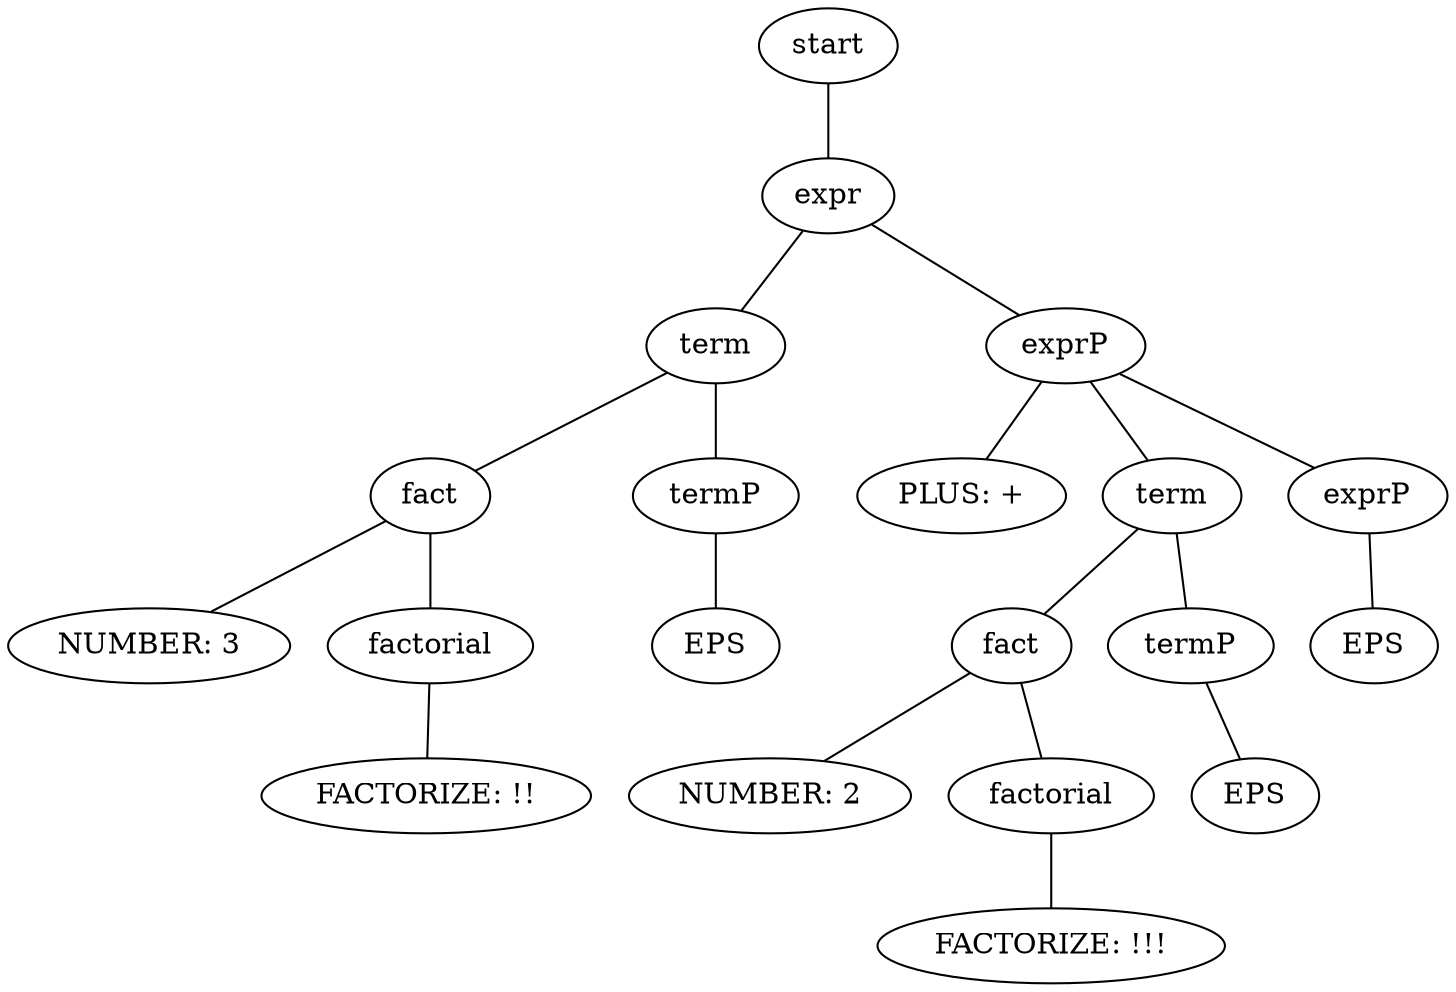 graph example {
a1 [label="start"];
a4 [label="expr"];
a16 [label="term"];
a64 [label="fact"];
a256 [label="NUMBER: 3"];
a64 -- a256;
a257 [label="factorial"];
a1028 [label="FACTORIZE: !!"];
a257 -- a1028;
a64 -- a257;
a16 -- a64;
a65 [label="termP"];
a260 [label="EPS"];
a65 -- a260;
a16 -- a65;
a4 -- a16;
a17 [label="exprP"];
a68 [label="PLUS: +"];
a17 -- a68;
a69 [label="term"];
a276 [label="fact"];
a1104 [label="NUMBER: 2"];
a276 -- a1104;
a1105 [label="factorial"];
a4420 [label="FACTORIZE: !!!"];
a1105 -- a4420;
a276 -- a1105;
a69 -- a276;
a277 [label="termP"];
a1108 [label="EPS"];
a277 -- a1108;
a69 -- a277;
a17 -- a69;
a70 [label="exprP"];
a280 [label="EPS"];
a70 -- a280;
a17 -- a70;
a4 -- a17;
a1 -- a4;
}